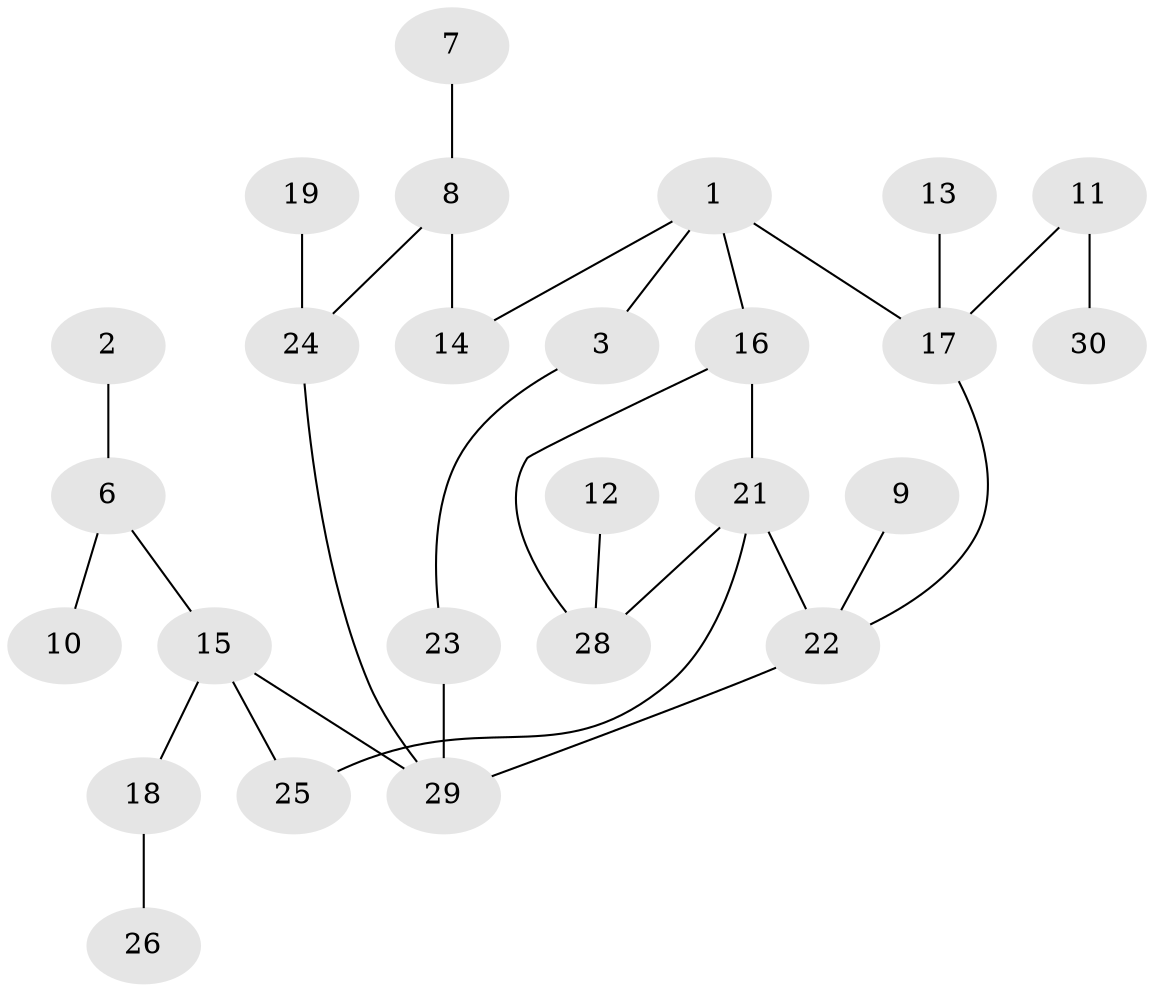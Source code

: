 // original degree distribution, {3: 0.21311475409836064, 4: 0.11475409836065574, 2: 0.26229508196721313, 5: 0.04918032786885246, 1: 0.29508196721311475, 0: 0.04918032786885246, 6: 0.01639344262295082}
// Generated by graph-tools (version 1.1) at 2025/49/03/09/25 03:49:09]
// undirected, 26 vertices, 30 edges
graph export_dot {
graph [start="1"]
  node [color=gray90,style=filled];
  1;
  2;
  3;
  6;
  7;
  8;
  9;
  10;
  11;
  12;
  13;
  14;
  15;
  16;
  17;
  18;
  19;
  21;
  22;
  23;
  24;
  25;
  26;
  28;
  29;
  30;
  1 -- 3 [weight=1.0];
  1 -- 14 [weight=1.0];
  1 -- 16 [weight=1.0];
  1 -- 17 [weight=1.0];
  2 -- 6 [weight=1.0];
  3 -- 23 [weight=1.0];
  6 -- 10 [weight=1.0];
  6 -- 15 [weight=1.0];
  7 -- 8 [weight=1.0];
  8 -- 14 [weight=1.0];
  8 -- 24 [weight=1.0];
  9 -- 22 [weight=1.0];
  11 -- 17 [weight=1.0];
  11 -- 30 [weight=1.0];
  12 -- 28 [weight=1.0];
  13 -- 17 [weight=1.0];
  15 -- 18 [weight=1.0];
  15 -- 25 [weight=1.0];
  15 -- 29 [weight=3.0];
  16 -- 21 [weight=3.0];
  16 -- 28 [weight=1.0];
  17 -- 22 [weight=1.0];
  18 -- 26 [weight=1.0];
  19 -- 24 [weight=1.0];
  21 -- 22 [weight=1.0];
  21 -- 25 [weight=1.0];
  21 -- 28 [weight=1.0];
  22 -- 29 [weight=3.0];
  23 -- 29 [weight=1.0];
  24 -- 29 [weight=1.0];
}
